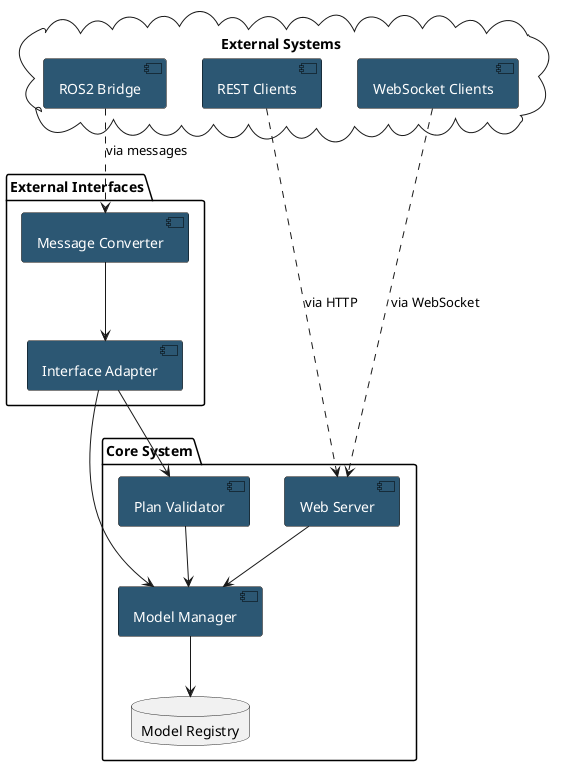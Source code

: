 @startuml
skinparam componentStyle uml2
skinparam component {
    BackgroundColor #2C5773
    FontColor white
    BorderColor Black
}

package "Core System" {
    [Model Manager] as model_mgr
    [Plan Validator] as validator
    [Web Server] as web
    database "Model Registry" as model_db
}

package "External Interfaces" {
    [Interface Adapter] as adapter
    [Message Converter] as converter
}

cloud "External Systems" {
    [ROS2 Bridge] as ros2
    [REST Clients] as rest
    [WebSocket Clients] as ws
}

' Connections
model_mgr --> model_db
validator --> model_mgr
web --> model_mgr
adapter --> model_mgr
adapter --> validator
converter --> adapter

ros2 ..> converter : "via messages"
rest ..> web : "via HTTP"
ws ..> web : "via WebSocket"

@enduml 